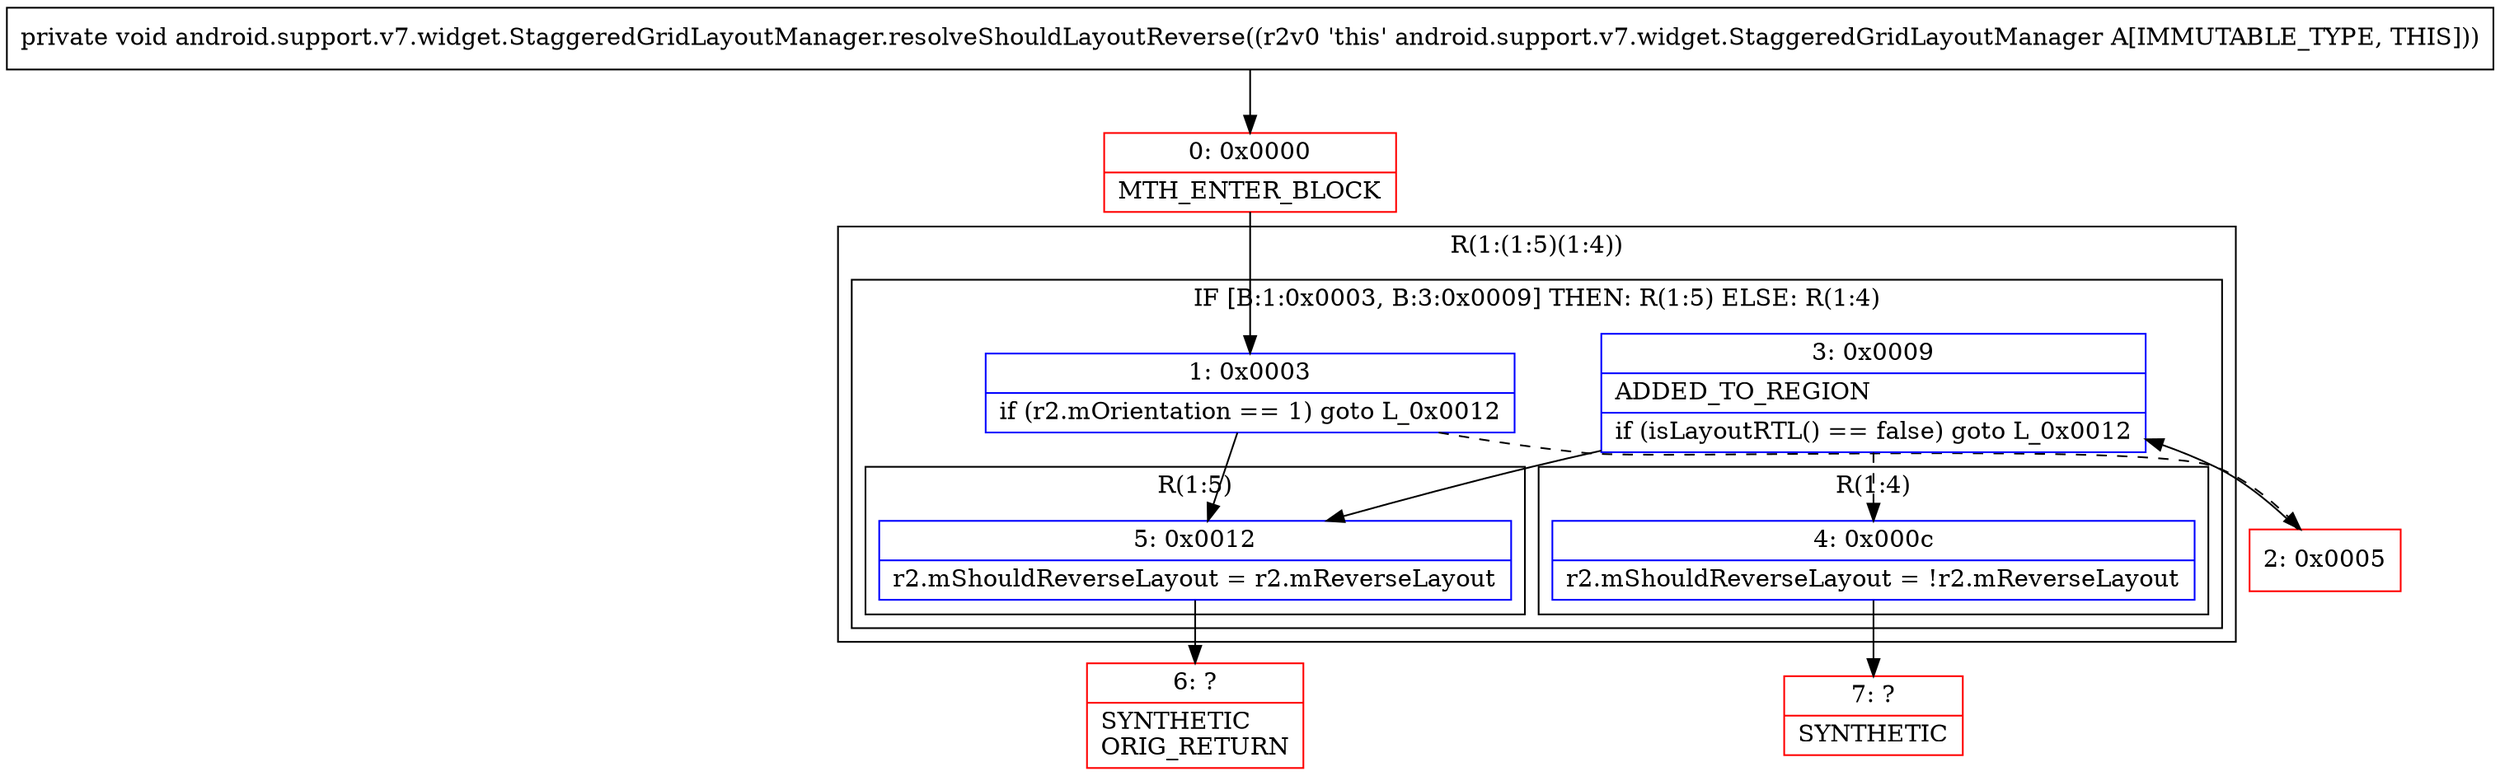 digraph "CFG forandroid.support.v7.widget.StaggeredGridLayoutManager.resolveShouldLayoutReverse()V" {
subgraph cluster_Region_807879968 {
label = "R(1:(1:5)(1:4))";
node [shape=record,color=blue];
subgraph cluster_IfRegion_437634076 {
label = "IF [B:1:0x0003, B:3:0x0009] THEN: R(1:5) ELSE: R(1:4)";
node [shape=record,color=blue];
Node_1 [shape=record,label="{1\:\ 0x0003|if (r2.mOrientation == 1) goto L_0x0012\l}"];
Node_3 [shape=record,label="{3\:\ 0x0009|ADDED_TO_REGION\l|if (isLayoutRTL() == false) goto L_0x0012\l}"];
subgraph cluster_Region_1975919662 {
label = "R(1:5)";
node [shape=record,color=blue];
Node_5 [shape=record,label="{5\:\ 0x0012|r2.mShouldReverseLayout = r2.mReverseLayout\l}"];
}
subgraph cluster_Region_761924143 {
label = "R(1:4)";
node [shape=record,color=blue];
Node_4 [shape=record,label="{4\:\ 0x000c|r2.mShouldReverseLayout = !r2.mReverseLayout\l}"];
}
}
}
Node_0 [shape=record,color=red,label="{0\:\ 0x0000|MTH_ENTER_BLOCK\l}"];
Node_2 [shape=record,color=red,label="{2\:\ 0x0005}"];
Node_6 [shape=record,color=red,label="{6\:\ ?|SYNTHETIC\lORIG_RETURN\l}"];
Node_7 [shape=record,color=red,label="{7\:\ ?|SYNTHETIC\l}"];
MethodNode[shape=record,label="{private void android.support.v7.widget.StaggeredGridLayoutManager.resolveShouldLayoutReverse((r2v0 'this' android.support.v7.widget.StaggeredGridLayoutManager A[IMMUTABLE_TYPE, THIS])) }"];
MethodNode -> Node_0;
Node_1 -> Node_2[style=dashed];
Node_1 -> Node_5;
Node_3 -> Node_4[style=dashed];
Node_3 -> Node_5;
Node_5 -> Node_6;
Node_4 -> Node_7;
Node_0 -> Node_1;
Node_2 -> Node_3;
}

